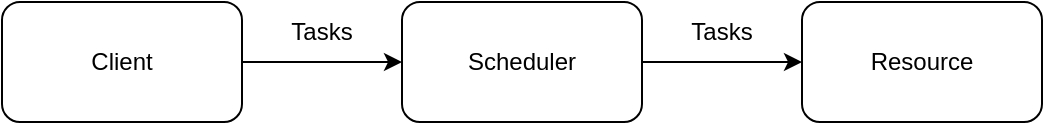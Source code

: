 <mxfile version="21.3.7" type="device">
  <diagram id="CH3ADJsCZzVdJRBFNO5w" name="Page-1">
    <mxGraphModel dx="882" dy="596" grid="1" gridSize="10" guides="1" tooltips="1" connect="1" arrows="1" fold="1" page="1" pageScale="1" pageWidth="850" pageHeight="1100" math="0" shadow="0">
      <root>
        <mxCell id="0" />
        <mxCell id="1" parent="0" />
        <mxCell id="fb3VKaX-Z6a1fmQHZPYV-4" style="edgeStyle=orthogonalEdgeStyle;rounded=0;orthogonalLoop=1;jettySize=auto;html=1;exitX=1;exitY=0.5;exitDx=0;exitDy=0;entryX=0;entryY=0.5;entryDx=0;entryDy=0;" parent="1" source="fb3VKaX-Z6a1fmQHZPYV-1" target="fb3VKaX-Z6a1fmQHZPYV-2" edge="1">
          <mxGeometry relative="1" as="geometry" />
        </mxCell>
        <mxCell id="fb3VKaX-Z6a1fmQHZPYV-1" value="Client" style="rounded=1;whiteSpace=wrap;html=1;" parent="1" vertex="1">
          <mxGeometry x="80" y="80" width="120" height="60" as="geometry" />
        </mxCell>
        <mxCell id="fb3VKaX-Z6a1fmQHZPYV-5" style="edgeStyle=orthogonalEdgeStyle;rounded=0;orthogonalLoop=1;jettySize=auto;html=1;exitX=1;exitY=0.5;exitDx=0;exitDy=0;entryX=0;entryY=0.5;entryDx=0;entryDy=0;" parent="1" source="fb3VKaX-Z6a1fmQHZPYV-2" target="fb3VKaX-Z6a1fmQHZPYV-3" edge="1">
          <mxGeometry relative="1" as="geometry" />
        </mxCell>
        <mxCell id="fb3VKaX-Z6a1fmQHZPYV-2" value="Scheduler" style="rounded=1;whiteSpace=wrap;html=1;" parent="1" vertex="1">
          <mxGeometry x="280" y="80" width="120" height="60" as="geometry" />
        </mxCell>
        <mxCell id="fb3VKaX-Z6a1fmQHZPYV-3" value="Resource" style="rounded=1;whiteSpace=wrap;html=1;" parent="1" vertex="1">
          <mxGeometry x="480" y="80" width="120" height="60" as="geometry" />
        </mxCell>
        <mxCell id="hBL0Q1FELalw5jRtBSq3-1" value="Tasks" style="text;html=1;strokeColor=none;fillColor=none;align=center;verticalAlign=middle;whiteSpace=wrap;rounded=0;" vertex="1" parent="1">
          <mxGeometry x="210" y="80" width="60" height="30" as="geometry" />
        </mxCell>
        <mxCell id="hBL0Q1FELalw5jRtBSq3-2" value="Tasks" style="text;html=1;strokeColor=none;fillColor=none;align=center;verticalAlign=middle;whiteSpace=wrap;rounded=0;" vertex="1" parent="1">
          <mxGeometry x="410" y="80" width="60" height="30" as="geometry" />
        </mxCell>
      </root>
    </mxGraphModel>
  </diagram>
</mxfile>
